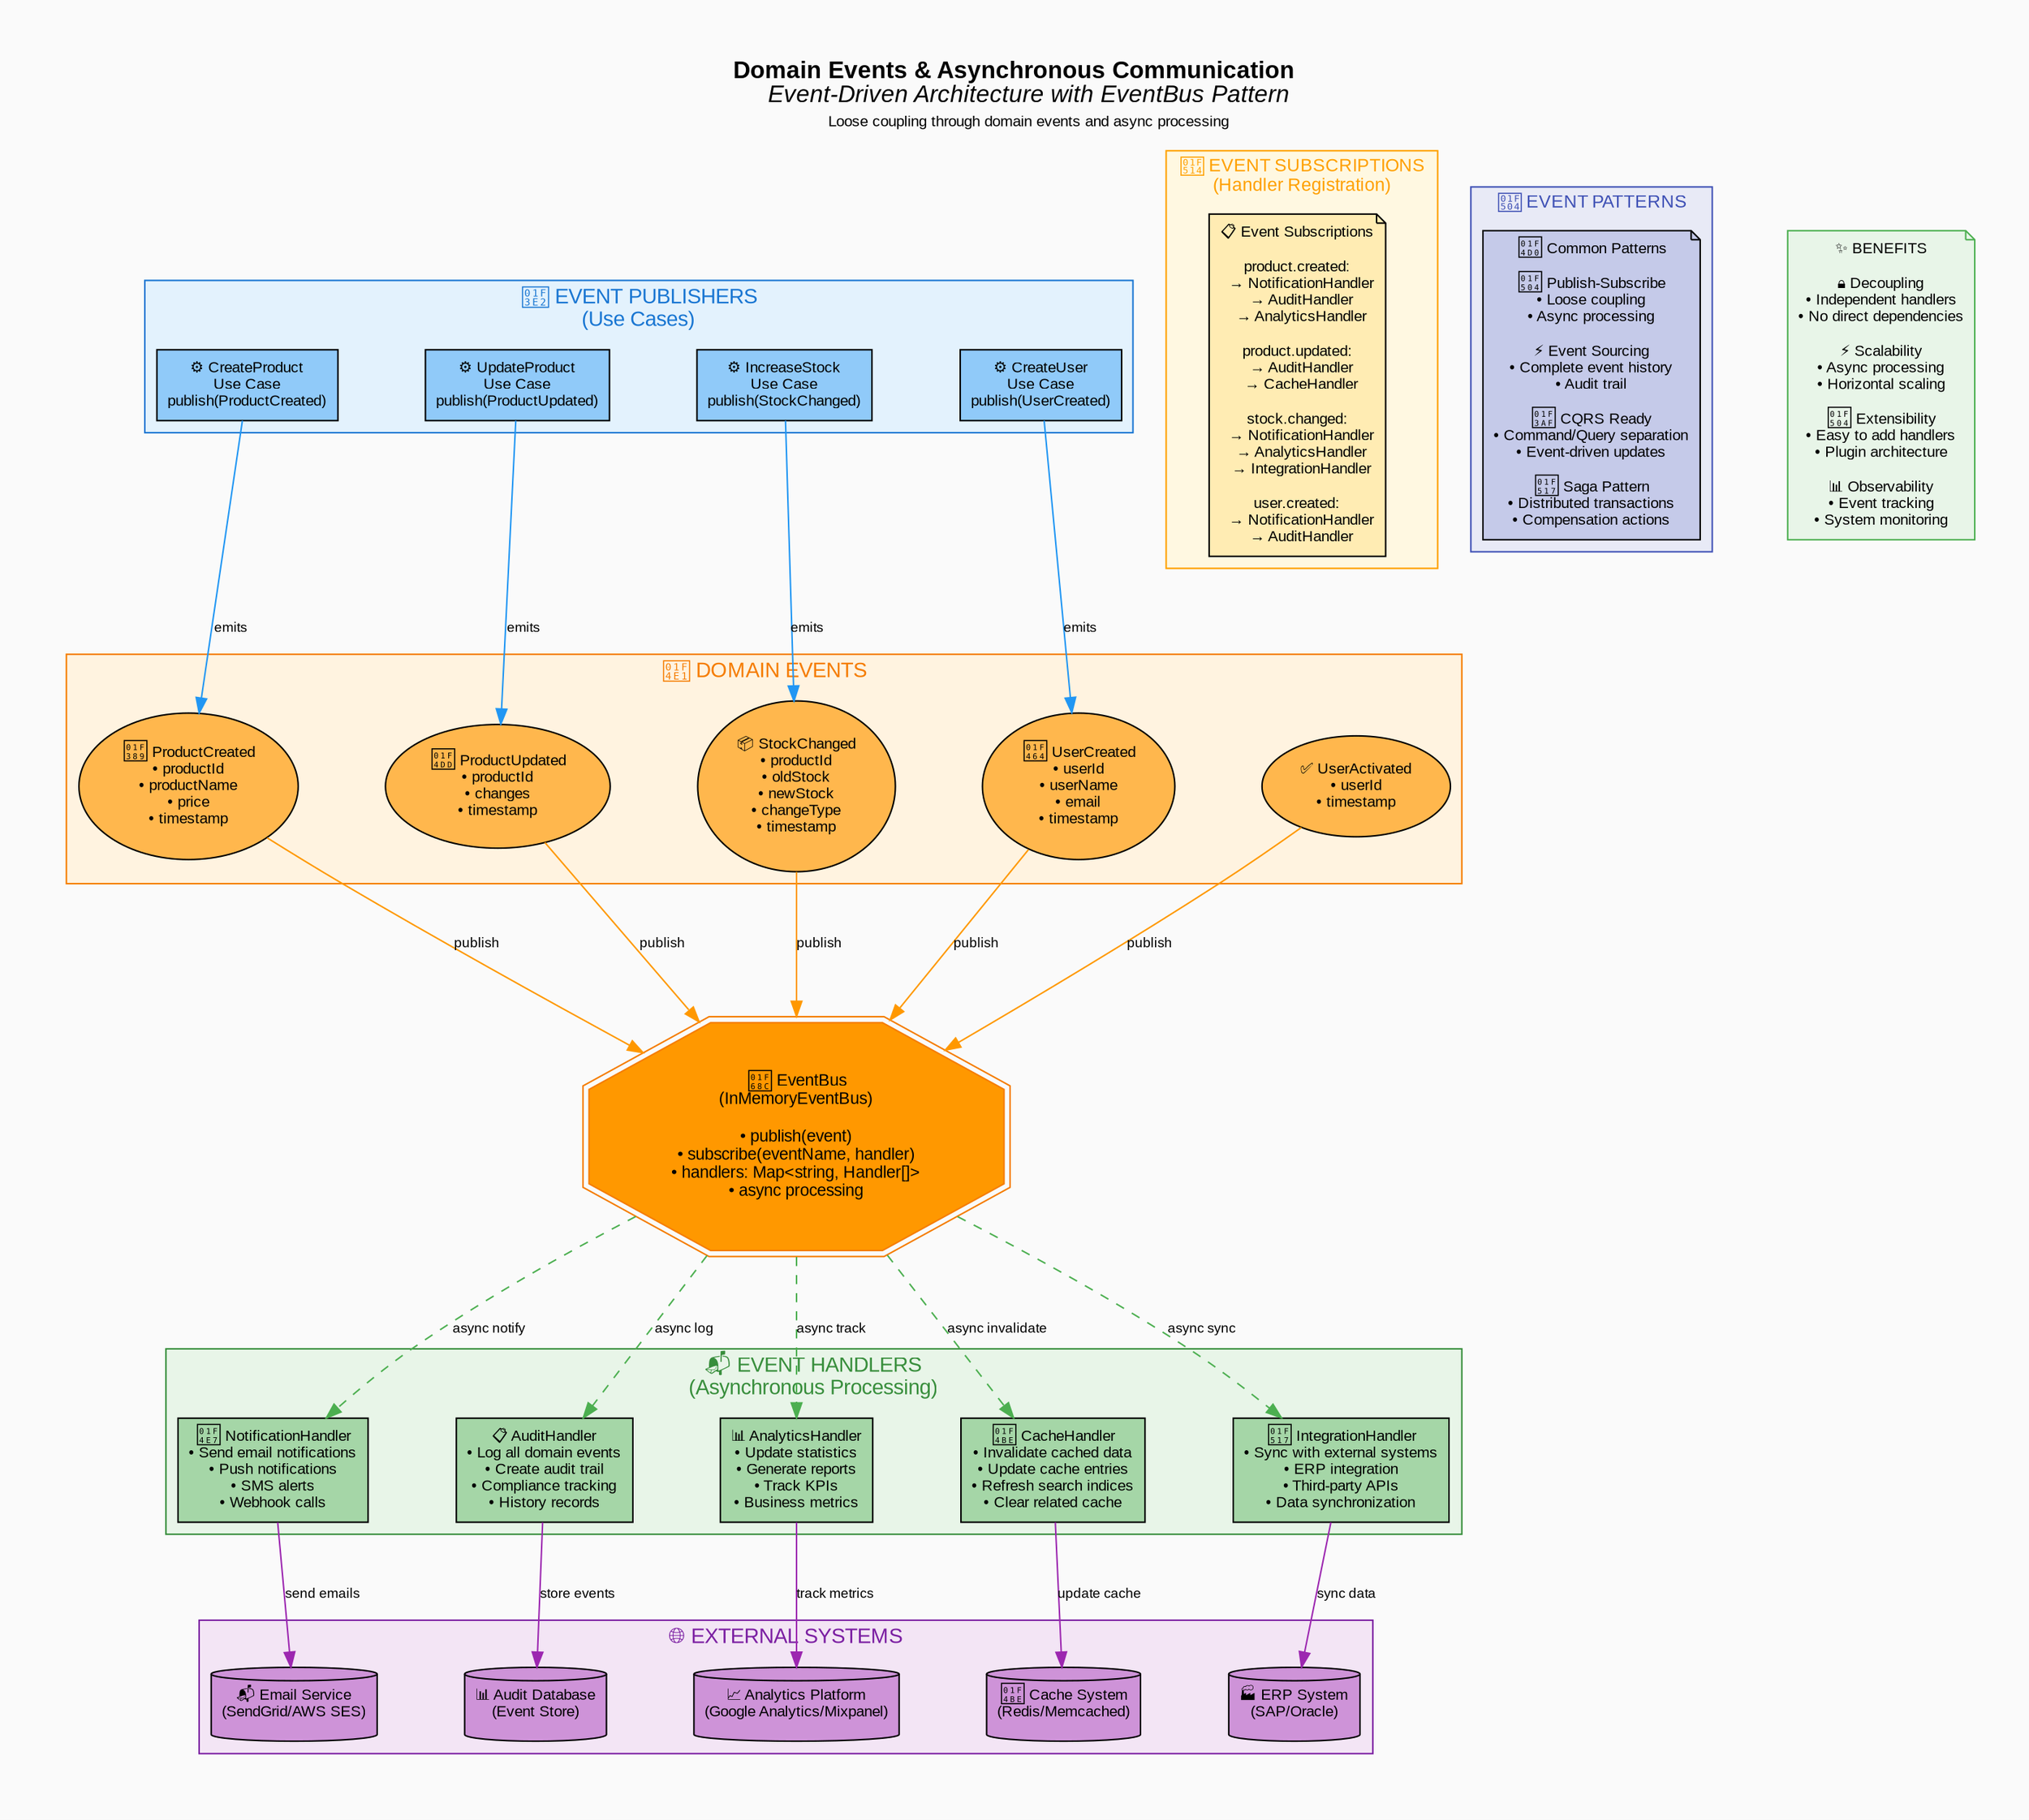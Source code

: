 digraph EventsFlow {
    rankdir=TB;
    
    graph [
        fontname="Arial, sans-serif"
        fontsize=12
        bgcolor="#fafafa"
        style=filled
        pad=0.5
        nodesep=0.8
        ranksep=1.2
    ];
    
    node [
        fontname="Arial, sans-serif"
        fontsize=10
        style=filled
        shape=box
        margin=0.1
    ];
    
    edge [
        fontname="Arial, sans-serif"
        fontsize=9
        color="#666666"
    ];

    // Domain Events
    subgraph cluster_events {
        label="📡 DOMAIN EVENTS";
        style=filled;
        fillcolor="#fff3e0";
        color="#f57c00";
        fontcolor="#f57c00";
        fontsize=14;
        
        ProductCreated [
            label="🎉 ProductCreated\n• productId\n• productName\n• price\n• timestamp"
            fillcolor="#ffb74d"
            shape=ellipse
        ];
        
        ProductUpdated [
            label="📝 ProductUpdated\n• productId\n• changes\n• timestamp"
            fillcolor="#ffb74d"
            shape=ellipse
        ];
        
        StockChanged [
            label="📦 StockChanged\n• productId\n• oldStock\n• newStock\n• changeType\n• timestamp"
            fillcolor="#ffb74d"
            shape=ellipse
        ];
        
        UserCreated [
            label="👤 UserCreated\n• userId\n• userName\n• email\n• timestamp"
            fillcolor="#ffb74d"
            shape=ellipse
        ];
        
        UserActivated [
            label="✅ UserActivated\n• userId\n• timestamp"
            fillcolor="#ffb74d"
            shape=ellipse
        ];
    }

    // Event Bus
    EventBus [
        label="🚌 EventBus\n(InMemoryEventBus)\n\n• publish(event)\n• subscribe(eventName, handler)\n• handlers: Map<string, Handler[]>\n• async processing"
        fillcolor="#ff9800"
        color="#f57c00"
        fontsize=11
        shape=doubleoctagon
    ];

    // Event Handlers
    subgraph cluster_handlers {
        label="📬 EVENT HANDLERS\n(Asynchronous Processing)";
        style=filled;
        fillcolor="#e8f5e8";
        color="#388e3c";
        fontcolor="#388e3c";
        fontsize=14;
        
        NotificationHandler [
            label="📧 NotificationHandler\n• Send email notifications\n• Push notifications\n• SMS alerts\n• Webhook calls"
            fillcolor="#a5d6a7"
        ];
        
        AuditHandler [
            label="📋 AuditHandler\n• Log all domain events\n• Create audit trail\n• Compliance tracking\n• History records"
            fillcolor="#a5d6a7"
        ];
        
        AnalyticsHandler [
            label="📊 AnalyticsHandler\n• Update statistics\n• Generate reports\n• Track KPIs\n• Business metrics"
            fillcolor="#a5d6a7"
        ];
        
        CacheHandler [
            label="💾 CacheHandler\n• Invalidate cached data\n• Update cache entries\n• Refresh search indices\n• Clear related cache"
            fillcolor="#a5d6a7"
        ];
        
        IntegrationHandler [
            label="🔗 IntegrationHandler\n• Sync with external systems\n• ERP integration\n• Third-party APIs\n• Data synchronization"
            fillcolor="#a5d6a7"
        ];
    }

    // Use Cases (Event Publishers)
    subgraph cluster_publishers {
        label="🏢 EVENT PUBLISHERS\n(Use Cases)";
        style=filled;
        fillcolor="#e3f2fd";
        color="#1976d2";
        fontcolor="#1976d2";
        fontsize=14;
        
        CreateProductUseCase [
            label="⚙️ CreateProduct\nUse Case\npublish(ProductCreated)"
            fillcolor="#90caf9"
        ];
        
        UpdateProductUseCase [
            label="⚙️ UpdateProduct\nUse Case\npublish(ProductUpdated)"
            fillcolor="#90caf9"
        ];
        
        IncreaseStockUseCase [
            label="⚙️ IncreaseStock\nUse Case\npublish(StockChanged)"
            fillcolor="#90caf9"
        ];
        
        CreateUserUseCase [
            label="⚙️ CreateUser\nUse Case\npublish(UserCreated)"
            fillcolor="#90caf9"
        ];
    }

    // External Systems
    subgraph cluster_external {
        label="🌐 EXTERNAL SYSTEMS";
        style=filled;
        fillcolor="#f3e5f5";
        color="#7b1fa2";
        fontcolor="#7b1fa2";
        fontsize=14;
        
        EmailService [
            label="📬 Email Service\n(SendGrid/AWS SES)"
            fillcolor="#ce93d8"
            shape=cylinder
        ];
        
        AuditDatabase [
            label="📊 Audit Database\n(Event Store)"
            fillcolor="#ce93d8"
            shape=cylinder
        ];
        
        Analytics [
            label="📈 Analytics Platform\n(Google Analytics/Mixpanel)"
            fillcolor="#ce93d8"
            shape=cylinder
        ];
        
        Cache [
            label="💾 Cache System\n(Redis/Memcached)"
            fillcolor="#ce93d8"
            shape=cylinder
        ];
        
        ERPSystem [
            label="🏭 ERP System\n(SAP/Oracle)"
            fillcolor="#ce93d8"
            shape=cylinder
        ];
    }

    // Flow: Use Cases -> Events
    CreateProductUseCase -> ProductCreated [label="emits" color="#2196f3"];
    UpdateProductUseCase -> ProductUpdated [label="emits" color="#2196f3"];
    IncreaseStockUseCase -> StockChanged [label="emits" color="#2196f3"];
    CreateUserUseCase -> UserCreated [label="emits" color="#2196f3"];

    // Flow: Events -> EventBus
    ProductCreated -> EventBus [label="publish" color="#ff9800"];
    ProductUpdated -> EventBus [label="publish" color="#ff9800"];
    StockChanged -> EventBus [label="publish" color="#ff9800"];
    UserCreated -> EventBus [label="publish" color="#ff9800"];
    UserActivated -> EventBus [label="publish" color="#ff9800"];

    // Flow: EventBus -> Handlers
    EventBus -> NotificationHandler [label="async notify" color="#4caf50" style=dashed];
    EventBus -> AuditHandler [label="async log" color="#4caf50" style=dashed];
    EventBus -> AnalyticsHandler [label="async track" color="#4caf50" style=dashed];
    EventBus -> CacheHandler [label="async invalidate" color="#4caf50" style=dashed];
    EventBus -> IntegrationHandler [label="async sync" color="#4caf50" style=dashed];

    // Flow: Handlers -> External Systems
    NotificationHandler -> EmailService [label="send emails" color="#9c27b0"];
    AuditHandler -> AuditDatabase [label="store events" color="#9c27b0"];
    AnalyticsHandler -> Analytics [label="track metrics" color="#9c27b0"];
    CacheHandler -> Cache [label="update cache" color="#9c27b0"];
    IntegrationHandler -> ERPSystem [label="sync data" color="#9c27b0"];

    // Event Subscriptions (registration)
    subgraph cluster_subscriptions {
        label="🔔 EVENT SUBSCRIPTIONS\n(Handler Registration)";
        style=filled;
        fillcolor="#fff8e1";
        color="#ffa000";
        fontcolor="#ffa000";
        fontsize=12;
        
        Subscriptions [
            label="📋 Event Subscriptions\n\nproduct.created:\n  → NotificationHandler\n  → AuditHandler\n  → AnalyticsHandler\n\nproduct.updated:\n  → AuditHandler\n  → CacheHandler\n\nstock.changed:\n  → NotificationHandler\n  → AnalyticsHandler\n  → IntegrationHandler\n\nuser.created:\n  → NotificationHandler\n  → AuditHandler"
            fillcolor="#ffecb3"
            shape=note
        ];
    }

    // Event Flow Patterns
    subgraph cluster_patterns {
        label="🔄 EVENT PATTERNS";
        style=filled;
        fillcolor="#e8eaf6";
        color="#3f51b5";
        fontcolor="#3f51b5";
        fontsize=12;
        
        Patterns [
            label="📐 Common Patterns\n\n🔄 Publish-Subscribe\n• Loose coupling\n• Async processing\n\n⚡ Event Sourcing\n• Complete event history\n• Audit trail\n\n🎯 CQRS Ready\n• Command/Query separation\n• Event-driven updates\n\n🔗 Saga Pattern\n• Distributed transactions\n• Compensation actions"
            fillcolor="#c5cae9"
            shape=note
        ];
    }

    // Benefits box
    Benefits [
        label="✨ BENEFITS\n\n🔒 Decoupling\n• Independent handlers\n• No direct dependencies\n\n⚡ Scalability\n• Async processing\n• Horizontal scaling\n\n🔄 Extensibility\n• Easy to add handlers\n• Plugin architecture\n\n📊 Observability\n• Event tracking\n• System monitoring"
        fillcolor="#e8f5e8"
        color="#4caf50"
        shape=note
    ];

    // Título
    labelloc="t";
    label=<<B>Domain Events &amp; Asynchronous Communication</B><BR/>
    <I>Event-Driven Architecture with EventBus Pattern</I><BR/>
    <FONT POINT-SIZE="10">Loose coupling through domain events and async processing</FONT>>;
    fontsize=16;
}
